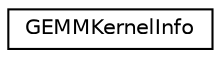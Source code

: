 digraph "Graphical Class Hierarchy"
{
 // LATEX_PDF_SIZE
  edge [fontname="Helvetica",fontsize="10",labelfontname="Helvetica",labelfontsize="10"];
  node [fontname="Helvetica",fontsize="10",shape=record];
  rankdir="LR";
  Node0 [label="GEMMKernelInfo",height=0.2,width=0.4,color="black", fillcolor="white", style="filled",URL="$structarm__compute_1_1_g_e_m_m_kernel_info.xhtml",tooltip="Descriptor used by the GEMM kernels."];
}
